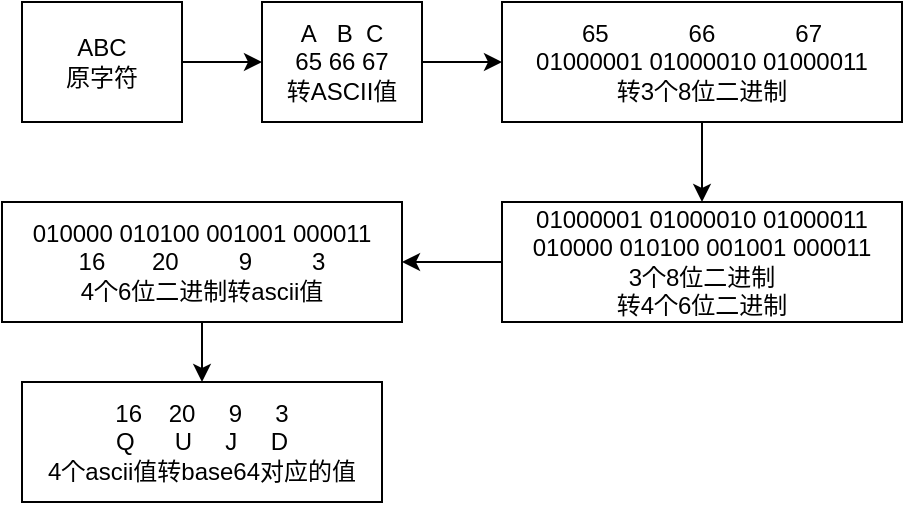 <mxfile version="12.2.4" pages="1"><diagram id="mG7FjXiN5cRR6J3cceJc" name="Page-1"><mxGraphModel dx="726" dy="1666" grid="1" gridSize="10" guides="1" tooltips="1" connect="1" arrows="1" fold="1" page="1" pageScale="1" pageWidth="827" pageHeight="1169" math="0" shadow="0"><root><mxCell id="0"/><mxCell id="1" parent="0"/><mxCell id="4" value="" style="edgeStyle=orthogonalEdgeStyle;rounded=0;orthogonalLoop=1;jettySize=auto;html=1;" parent="1" source="2" target="3" edge="1"><mxGeometry relative="1" as="geometry"/></mxCell><mxCell id="2" value="ABC&lt;br&gt;原字符" style="rounded=0;whiteSpace=wrap;html=1;" parent="1" vertex="1"><mxGeometry x="80" y="-420" width="80" height="60" as="geometry"/></mxCell><mxCell id="6" value="" style="edgeStyle=orthogonalEdgeStyle;rounded=0;orthogonalLoop=1;jettySize=auto;html=1;" parent="1" source="3" target="5" edge="1"><mxGeometry relative="1" as="geometry"/></mxCell><mxCell id="3" value="A&amp;nbsp; &amp;nbsp;B&amp;nbsp; C&lt;br&gt;65 66 67&lt;br&gt;转ASCII值" style="rounded=0;whiteSpace=wrap;html=1;" parent="1" vertex="1"><mxGeometry x="200" y="-420" width="80" height="60" as="geometry"/></mxCell><mxCell id="11" value="" style="edgeStyle=orthogonalEdgeStyle;rounded=0;orthogonalLoop=1;jettySize=auto;html=1;" parent="1" source="5" target="10" edge="1"><mxGeometry relative="1" as="geometry"/></mxCell><mxCell id="5" value="65&amp;nbsp; &amp;nbsp; &amp;nbsp; &amp;nbsp; &amp;nbsp; &amp;nbsp; 66&amp;nbsp; &amp;nbsp; &amp;nbsp; &amp;nbsp; &amp;nbsp; &amp;nbsp; 67&lt;br&gt;01000001 01000010 01000011&lt;br&gt;转3个8位二进制" style="rounded=0;whiteSpace=wrap;html=1;" parent="1" vertex="1"><mxGeometry x="320" y="-420" width="200" height="60" as="geometry"/></mxCell><mxCell id="13" value="" style="edgeStyle=orthogonalEdgeStyle;rounded=0;orthogonalLoop=1;jettySize=auto;html=1;" parent="1" source="10" target="12" edge="1"><mxGeometry relative="1" as="geometry"/></mxCell><mxCell id="10" value="01000001 01000010 01000011&lt;br&gt;010000 010100 001001 000011&lt;br&gt;3个8位二进制&lt;br&gt;转4个6位二进制" style="rounded=0;whiteSpace=wrap;html=1;" parent="1" vertex="1"><mxGeometry x="320" y="-320" width="200" height="60" as="geometry"/></mxCell><mxCell id="15" value="" style="edgeStyle=orthogonalEdgeStyle;rounded=0;orthogonalLoop=1;jettySize=auto;html=1;" parent="1" source="12" target="14" edge="1"><mxGeometry relative="1" as="geometry"/></mxCell><mxCell id="12" value="010000 010100 001001 000011&lt;br&gt;16&amp;nbsp; &amp;nbsp; &amp;nbsp; &amp;nbsp;20&amp;nbsp; &amp;nbsp; &amp;nbsp; &amp;nbsp; &amp;nbsp;9&amp;nbsp; &amp;nbsp; &amp;nbsp; &amp;nbsp; &amp;nbsp;3&lt;br&gt;4个6位二进制转ascii值" style="rounded=0;whiteSpace=wrap;html=1;" parent="1" vertex="1"><mxGeometry x="70" y="-320" width="200" height="60" as="geometry"/></mxCell><mxCell id="14" value="16&amp;nbsp; &amp;nbsp; 20&amp;nbsp; &amp;nbsp; &amp;nbsp;9&amp;nbsp; &amp;nbsp; &amp;nbsp;3&lt;br&gt;Q&amp;nbsp; &amp;nbsp; &amp;nbsp; U&amp;nbsp; &amp;nbsp; &amp;nbsp;J&amp;nbsp; &amp;nbsp; &amp;nbsp;D&lt;br&gt;4个ascii值转base64对应的值" style="rounded=0;whiteSpace=wrap;html=1;" parent="1" vertex="1"><mxGeometry x="80" y="-230" width="180" height="60" as="geometry"/></mxCell></root></mxGraphModel></diagram></mxfile>
